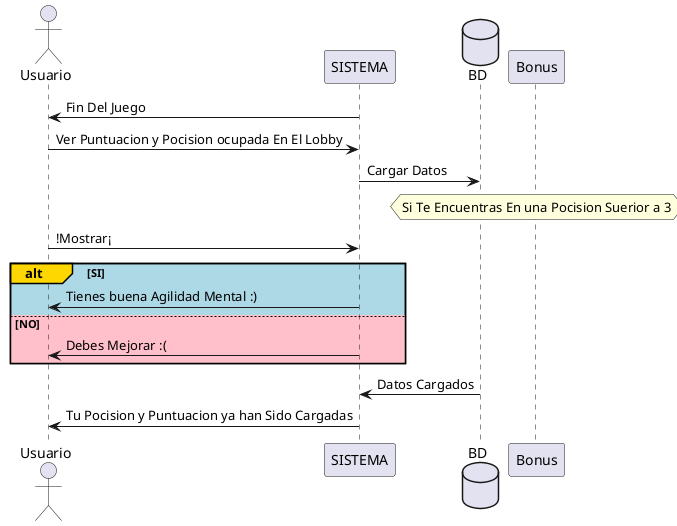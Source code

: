@startuml crear-sala
actor Usuario
participant "SISTEMA" as SI
database BD



SI -> Usuario: Fin Del Juego
Usuario -> SI: Ver Puntuacion y Pocision ocupada En El Lobby

SI -> BD: Cargar Datos
hnote over Bonus : Si Te Encuentras En una Pocision Suerior a 3
Usuario -> SI : !Mostrar¡

alt#Gold #LightBlue SI
    SI -> Usuario : Tienes buena Agilidad Mental :)
else #pink NO
    SI -> Usuario: Debes Mejorar :(
end

BD -> SI: Datos Cargados

SI -> Usuario: Tu Pocision y Puntuacion ya han Sido Cargadas
@enduml
